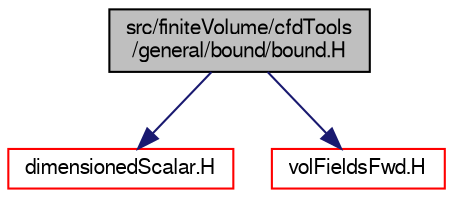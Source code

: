 digraph "src/finiteVolume/cfdTools/general/bound/bound.H"
{
  bgcolor="transparent";
  edge [fontname="FreeSans",fontsize="10",labelfontname="FreeSans",labelfontsize="10"];
  node [fontname="FreeSans",fontsize="10",shape=record];
  Node0 [label="src/finiteVolume/cfdTools\l/general/bound/bound.H",height=0.2,width=0.4,color="black", fillcolor="grey75", style="filled", fontcolor="black"];
  Node0 -> Node1 [color="midnightblue",fontsize="10",style="solid",fontname="FreeSans"];
  Node1 [label="dimensionedScalar.H",height=0.2,width=0.4,color="red",URL="$a09347.html"];
  Node0 -> Node98 [color="midnightblue",fontsize="10",style="solid",fontname="FreeSans"];
  Node98 [label="volFieldsFwd.H",height=0.2,width=0.4,color="red",URL="$a02753.html"];
}
